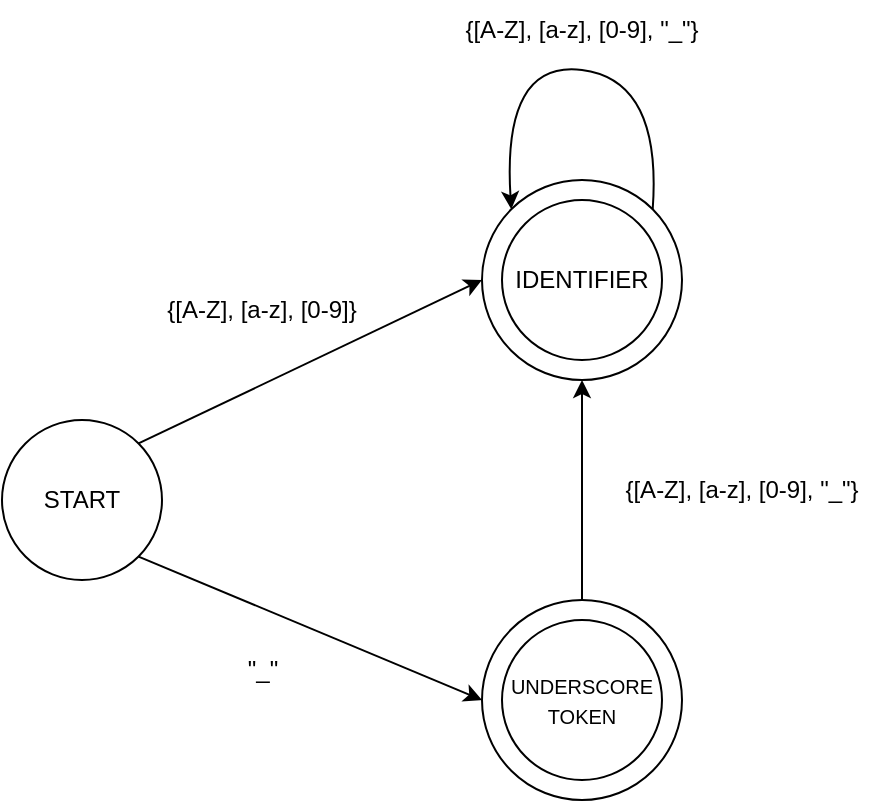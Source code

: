 <mxfile version="25.0.1">
  <diagram name="Page-1" id="SY6YIC1Vfk4Zg_sFBEnu">
    <mxGraphModel dx="1434" dy="758" grid="1" gridSize="10" guides="1" tooltips="1" connect="1" arrows="1" fold="1" page="1" pageScale="1" pageWidth="827" pageHeight="1169" math="0" shadow="0">
      <root>
        <mxCell id="0" />
        <mxCell id="1" parent="0" />
        <mxCell id="n_i9o07RKA7qw4CuJX54-5" value="" style="ellipse;whiteSpace=wrap;html=1;aspect=fixed;" vertex="1" parent="1">
          <mxGeometry x="470" y="220" width="100" height="100" as="geometry" />
        </mxCell>
        <mxCell id="n_i9o07RKA7qw4CuJX54-1" value="IDENTIFIER" style="ellipse;whiteSpace=wrap;html=1;aspect=fixed;" vertex="1" parent="1">
          <mxGeometry x="480" y="230" width="80" height="80" as="geometry" />
        </mxCell>
        <mxCell id="n_i9o07RKA7qw4CuJX54-3" value="{[A-Z], [a-z], [0-9], &quot;_&quot;}" style="text;html=1;align=center;verticalAlign=middle;whiteSpace=wrap;rounded=0;" vertex="1" parent="1">
          <mxGeometry x="450" y="130" width="140" height="30" as="geometry" />
        </mxCell>
        <mxCell id="n_i9o07RKA7qw4CuJX54-6" value="" style="curved=1;endArrow=classic;html=1;rounded=0;entryX=0;entryY=0;entryDx=0;entryDy=0;exitX=1;exitY=0;exitDx=0;exitDy=0;" edge="1" parent="1" source="n_i9o07RKA7qw4CuJX54-5" target="n_i9o07RKA7qw4CuJX54-5">
          <mxGeometry width="50" height="50" relative="1" as="geometry">
            <mxPoint x="550" y="360" as="sourcePoint" />
            <mxPoint x="600" y="310" as="targetPoint" />
            <Array as="points">
              <mxPoint x="560" y="170" />
              <mxPoint x="480" y="160" />
            </Array>
          </mxGeometry>
        </mxCell>
        <mxCell id="n_i9o07RKA7qw4CuJX54-7" value="" style="ellipse;whiteSpace=wrap;html=1;aspect=fixed;" vertex="1" parent="1">
          <mxGeometry x="470" y="430" width="100" height="100" as="geometry" />
        </mxCell>
        <mxCell id="n_i9o07RKA7qw4CuJX54-12" value="&lt;font style=&quot;font-size: 10px;&quot;&gt;UNDERSCORE&lt;/font&gt;&lt;div&gt;&lt;font style=&quot;font-size: 10px;&quot;&gt;TOKEN&lt;/font&gt;&lt;/div&gt;" style="ellipse;whiteSpace=wrap;html=1;aspect=fixed;" vertex="1" parent="1">
          <mxGeometry x="480" y="440" width="80" height="80" as="geometry" />
        </mxCell>
        <mxCell id="n_i9o07RKA7qw4CuJX54-13" value="{[A-Z], [a-z], [0-9]}" style="text;html=1;align=center;verticalAlign=middle;whiteSpace=wrap;rounded=0;" vertex="1" parent="1">
          <mxGeometry x="290" y="270" width="140" height="30" as="geometry" />
        </mxCell>
        <mxCell id="n_i9o07RKA7qw4CuJX54-18" value="START" style="ellipse;whiteSpace=wrap;html=1;aspect=fixed;" vertex="1" parent="1">
          <mxGeometry x="230" y="340" width="80" height="80" as="geometry" />
        </mxCell>
        <mxCell id="n_i9o07RKA7qw4CuJX54-19" value="" style="endArrow=classic;html=1;rounded=0;entryX=0;entryY=0.5;entryDx=0;entryDy=0;exitX=1;exitY=0;exitDx=0;exitDy=0;" edge="1" parent="1" source="n_i9o07RKA7qw4CuJX54-18" target="n_i9o07RKA7qw4CuJX54-5">
          <mxGeometry width="50" height="50" relative="1" as="geometry">
            <mxPoint x="390" y="420" as="sourcePoint" />
            <mxPoint x="440" y="370" as="targetPoint" />
          </mxGeometry>
        </mxCell>
        <mxCell id="n_i9o07RKA7qw4CuJX54-20" value="" style="endArrow=classic;html=1;rounded=0;entryX=0;entryY=0.5;entryDx=0;entryDy=0;exitX=1;exitY=1;exitDx=0;exitDy=0;" edge="1" parent="1" source="n_i9o07RKA7qw4CuJX54-18" target="n_i9o07RKA7qw4CuJX54-7">
          <mxGeometry width="50" height="50" relative="1" as="geometry">
            <mxPoint x="390" y="420" as="sourcePoint" />
            <mxPoint x="440" y="370" as="targetPoint" />
          </mxGeometry>
        </mxCell>
        <mxCell id="n_i9o07RKA7qw4CuJX54-21" value="" style="endArrow=classic;html=1;rounded=0;entryX=0.5;entryY=1;entryDx=0;entryDy=0;exitX=0.5;exitY=0;exitDx=0;exitDy=0;" edge="1" parent="1" source="n_i9o07RKA7qw4CuJX54-7" target="n_i9o07RKA7qw4CuJX54-5">
          <mxGeometry width="50" height="50" relative="1" as="geometry">
            <mxPoint x="390" y="420" as="sourcePoint" />
            <mxPoint x="440" y="370" as="targetPoint" />
          </mxGeometry>
        </mxCell>
        <mxCell id="n_i9o07RKA7qw4CuJX54-22" value="&quot;_&quot;" style="text;html=1;align=center;verticalAlign=middle;resizable=0;points=[];autosize=1;strokeColor=none;fillColor=none;" vertex="1" parent="1">
          <mxGeometry x="340" y="450" width="40" height="30" as="geometry" />
        </mxCell>
        <mxCell id="n_i9o07RKA7qw4CuJX54-23" value="{[A-Z], [a-z], [0-9], &quot;_&quot;}" style="text;html=1;align=center;verticalAlign=middle;whiteSpace=wrap;rounded=0;" vertex="1" parent="1">
          <mxGeometry x="530" y="360" width="140" height="30" as="geometry" />
        </mxCell>
      </root>
    </mxGraphModel>
  </diagram>
</mxfile>
